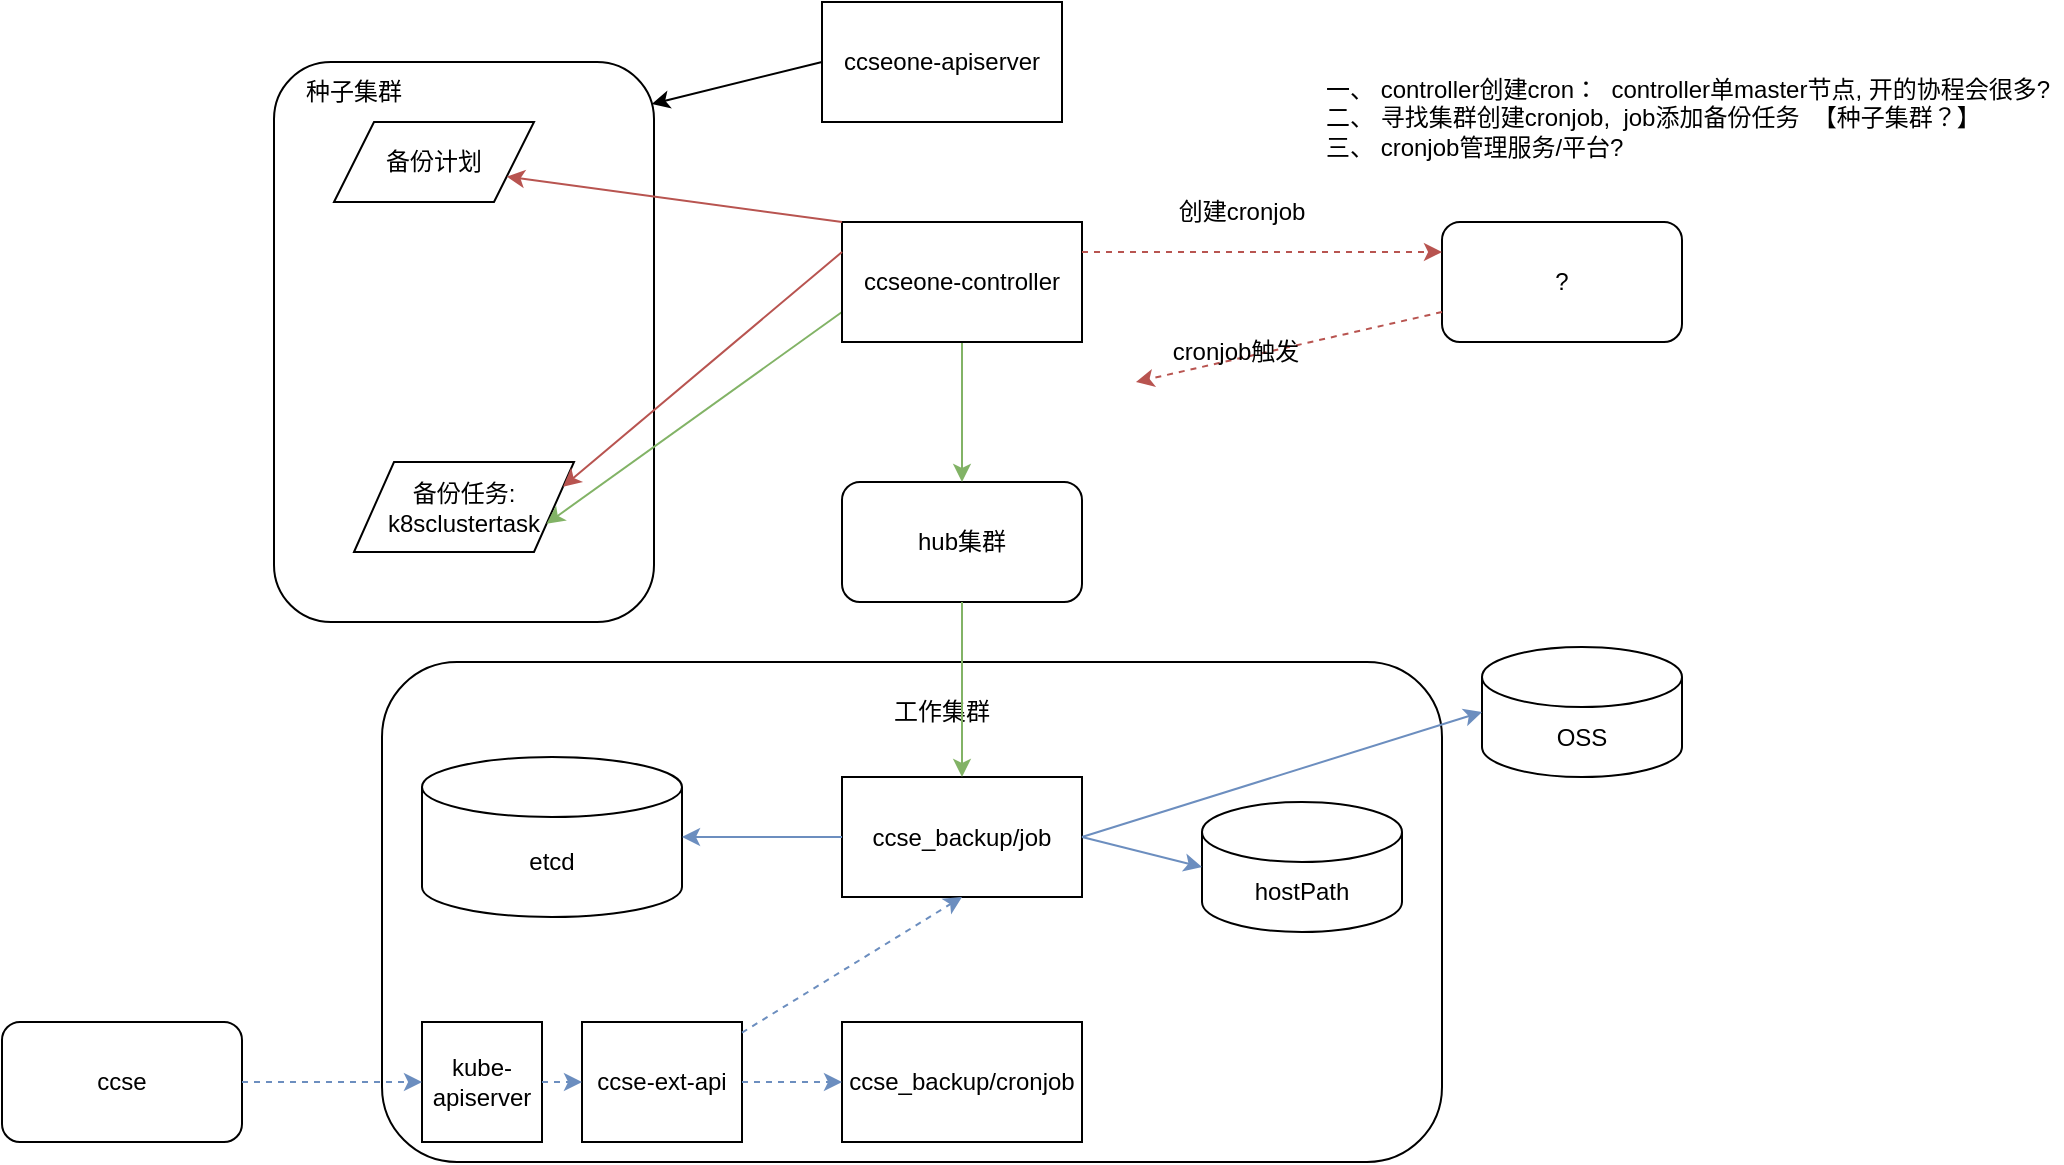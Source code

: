 <mxfile version="21.6.7" type="github" pages="2">
  <diagram name="第 1 页" id="Xc9G24RDaqmZXno-PCHf">
    <mxGraphModel dx="1481" dy="826" grid="1" gridSize="10" guides="1" tooltips="1" connect="1" arrows="1" fold="1" page="1" pageScale="1" pageWidth="827" pageHeight="1169" math="0" shadow="0">
      <root>
        <mxCell id="0" />
        <mxCell id="1" parent="0" />
        <mxCell id="TAdzys8bT-mZB0Ie5Mji-37" value="" style="rounded=1;whiteSpace=wrap;html=1;" vertex="1" parent="1">
          <mxGeometry x="450" y="470" width="530" height="250" as="geometry" />
        </mxCell>
        <mxCell id="TAdzys8bT-mZB0Ie5Mji-15" value="" style="rounded=1;whiteSpace=wrap;html=1;" vertex="1" parent="1">
          <mxGeometry x="396" y="170" width="190" height="280" as="geometry" />
        </mxCell>
        <mxCell id="TAdzys8bT-mZB0Ie5Mji-2" value="hub集群" style="rounded=1;whiteSpace=wrap;html=1;" vertex="1" parent="1">
          <mxGeometry x="680" y="380" width="120" height="60" as="geometry" />
        </mxCell>
        <mxCell id="TAdzys8bT-mZB0Ie5Mji-6" value="ccse_backup/job" style="rounded=0;whiteSpace=wrap;html=1;" vertex="1" parent="1">
          <mxGeometry x="680" y="527.5" width="120" height="60" as="geometry" />
        </mxCell>
        <mxCell id="TAdzys8bT-mZB0Ie5Mji-7" value="OSS" style="shape=cylinder3;whiteSpace=wrap;html=1;boundedLbl=1;backgroundOutline=1;size=15;" vertex="1" parent="1">
          <mxGeometry x="1000" y="462.5" width="100" height="65" as="geometry" />
        </mxCell>
        <mxCell id="TAdzys8bT-mZB0Ie5Mji-8" value="hostPath" style="shape=cylinder3;whiteSpace=wrap;html=1;boundedLbl=1;backgroundOutline=1;size=15;" vertex="1" parent="1">
          <mxGeometry x="860" y="540" width="100" height="65" as="geometry" />
        </mxCell>
        <mxCell id="TAdzys8bT-mZB0Ie5Mji-9" value="" style="endArrow=classic;html=1;rounded=0;exitX=1;exitY=0.5;exitDx=0;exitDy=0;entryX=0;entryY=0.5;entryDx=0;entryDy=0;entryPerimeter=0;fillColor=#dae8fc;strokeColor=#6c8ebf;" edge="1" parent="1" source="TAdzys8bT-mZB0Ie5Mji-6" target="TAdzys8bT-mZB0Ie5Mji-7">
          <mxGeometry width="50" height="50" relative="1" as="geometry">
            <mxPoint x="880" y="580" as="sourcePoint" />
            <mxPoint x="930" y="530" as="targetPoint" />
          </mxGeometry>
        </mxCell>
        <mxCell id="TAdzys8bT-mZB0Ie5Mji-11" value="ccseone-apiserver" style="rounded=0;whiteSpace=wrap;html=1;" vertex="1" parent="1">
          <mxGeometry x="670" y="140" width="120" height="60" as="geometry" />
        </mxCell>
        <mxCell id="TAdzys8bT-mZB0Ie5Mji-16" value="" style="endArrow=classic;html=1;rounded=0;exitX=0;exitY=0.5;exitDx=0;exitDy=0;entryX=0.994;entryY=0.075;entryDx=0;entryDy=0;entryPerimeter=0;" edge="1" parent="1" source="TAdzys8bT-mZB0Ie5Mji-11" target="TAdzys8bT-mZB0Ie5Mji-15">
          <mxGeometry width="50" height="50" relative="1" as="geometry">
            <mxPoint x="816" y="130" as="sourcePoint" />
            <mxPoint x="536" y="213" as="targetPoint" />
          </mxGeometry>
        </mxCell>
        <mxCell id="TAdzys8bT-mZB0Ie5Mji-18" value="备份计划" style="shape=parallelogram;perimeter=parallelogramPerimeter;whiteSpace=wrap;html=1;fixedSize=1;" vertex="1" parent="1">
          <mxGeometry x="426" y="200" width="100" height="40" as="geometry" />
        </mxCell>
        <mxCell id="TAdzys8bT-mZB0Ie5Mji-19" value="种子集群" style="text;html=1;strokeColor=none;fillColor=none;align=center;verticalAlign=middle;whiteSpace=wrap;rounded=0;" vertex="1" parent="1">
          <mxGeometry x="406" y="170" width="60" height="30" as="geometry" />
        </mxCell>
        <mxCell id="TAdzys8bT-mZB0Ie5Mji-24" value="备份任务:&lt;br&gt;k8sclustertask" style="shape=parallelogram;perimeter=parallelogramPerimeter;whiteSpace=wrap;html=1;fixedSize=1;" vertex="1" parent="1">
          <mxGeometry x="436" y="370" width="110" height="45" as="geometry" />
        </mxCell>
        <mxCell id="TAdzys8bT-mZB0Ie5Mji-25" value="" style="endArrow=classic;html=1;rounded=0;entryX=1;entryY=0.75;entryDx=0;entryDy=0;exitX=0;exitY=0.75;exitDx=0;exitDy=0;fillColor=#d5e8d4;strokeColor=#82b366;" edge="1" parent="1" source="TAdzys8bT-mZB0Ie5Mji-43" target="TAdzys8bT-mZB0Ie5Mji-24">
          <mxGeometry width="50" height="50" relative="1" as="geometry">
            <mxPoint x="310" y="270" as="sourcePoint" />
            <mxPoint x="450" y="220" as="targetPoint" />
          </mxGeometry>
        </mxCell>
        <mxCell id="TAdzys8bT-mZB0Ie5Mji-27" value="etcd" style="shape=cylinder3;whiteSpace=wrap;html=1;boundedLbl=1;backgroundOutline=1;size=15;" vertex="1" parent="1">
          <mxGeometry x="470" y="517.5" width="130" height="80" as="geometry" />
        </mxCell>
        <mxCell id="TAdzys8bT-mZB0Ie5Mji-28" value="kube-apiserver" style="rounded=0;whiteSpace=wrap;html=1;" vertex="1" parent="1">
          <mxGeometry x="470" y="650" width="60" height="60" as="geometry" />
        </mxCell>
        <mxCell id="TAdzys8bT-mZB0Ie5Mji-29" value="ccse-ext-api" style="rounded=0;whiteSpace=wrap;html=1;" vertex="1" parent="1">
          <mxGeometry x="550" y="650" width="80" height="60" as="geometry" />
        </mxCell>
        <mxCell id="TAdzys8bT-mZB0Ie5Mji-30" value="" style="endArrow=classic;html=1;rounded=0;entryX=0;entryY=0.5;entryDx=0;entryDy=0;dashed=1;fillColor=#dae8fc;strokeColor=#6c8ebf;" edge="1" parent="1" source="TAdzys8bT-mZB0Ie5Mji-28" target="TAdzys8bT-mZB0Ie5Mji-29">
          <mxGeometry width="50" height="50" relative="1" as="geometry">
            <mxPoint x="690" y="800" as="sourcePoint" />
            <mxPoint x="740" y="750" as="targetPoint" />
          </mxGeometry>
        </mxCell>
        <mxCell id="TAdzys8bT-mZB0Ie5Mji-31" value="" style="endArrow=classic;html=1;rounded=0;entryX=0.5;entryY=1;entryDx=0;entryDy=0;dashed=1;fillColor=#dae8fc;strokeColor=#6c8ebf;" edge="1" parent="1" source="TAdzys8bT-mZB0Ie5Mji-29" target="TAdzys8bT-mZB0Ie5Mji-6">
          <mxGeometry width="50" height="50" relative="1" as="geometry">
            <mxPoint x="870" y="720" as="sourcePoint" />
            <mxPoint x="920" y="670" as="targetPoint" />
          </mxGeometry>
        </mxCell>
        <mxCell id="TAdzys8bT-mZB0Ie5Mji-33" value="ccse" style="rounded=1;whiteSpace=wrap;html=1;" vertex="1" parent="1">
          <mxGeometry x="260" y="650" width="120" height="60" as="geometry" />
        </mxCell>
        <mxCell id="TAdzys8bT-mZB0Ie5Mji-34" value="" style="endArrow=classic;html=1;rounded=0;exitX=1;exitY=0.5;exitDx=0;exitDy=0;entryX=0;entryY=0.5;entryDx=0;entryDy=0;dashed=1;fillColor=#dae8fc;strokeColor=#6c8ebf;" edge="1" parent="1" source="TAdzys8bT-mZB0Ie5Mji-33" target="TAdzys8bT-mZB0Ie5Mji-28">
          <mxGeometry width="50" height="50" relative="1" as="geometry">
            <mxPoint x="490" y="800" as="sourcePoint" />
            <mxPoint x="540" y="750" as="targetPoint" />
          </mxGeometry>
        </mxCell>
        <mxCell id="TAdzys8bT-mZB0Ie5Mji-35" value="" style="endArrow=classic;html=1;rounded=0;exitX=1;exitY=0.5;exitDx=0;exitDy=0;entryX=0;entryY=0.5;entryDx=0;entryDy=0;entryPerimeter=0;fillColor=#dae8fc;strokeColor=#6c8ebf;" edge="1" parent="1" source="TAdzys8bT-mZB0Ie5Mji-6" target="TAdzys8bT-mZB0Ie5Mji-8">
          <mxGeometry width="50" height="50" relative="1" as="geometry">
            <mxPoint x="920" y="690" as="sourcePoint" />
            <mxPoint x="970" y="640" as="targetPoint" />
          </mxGeometry>
        </mxCell>
        <mxCell id="TAdzys8bT-mZB0Ie5Mji-36" value="" style="endArrow=classic;html=1;rounded=0;exitX=0;exitY=0.5;exitDx=0;exitDy=0;fillColor=#dae8fc;strokeColor=#6c8ebf;" edge="1" parent="1" source="TAdzys8bT-mZB0Ie5Mji-6" target="TAdzys8bT-mZB0Ie5Mji-27">
          <mxGeometry width="50" height="50" relative="1" as="geometry">
            <mxPoint x="770" y="810" as="sourcePoint" />
            <mxPoint x="820" y="760" as="targetPoint" />
          </mxGeometry>
        </mxCell>
        <mxCell id="TAdzys8bT-mZB0Ie5Mji-38" value="工作集群" style="text;html=1;strokeColor=none;fillColor=none;align=center;verticalAlign=middle;whiteSpace=wrap;rounded=0;" vertex="1" parent="1">
          <mxGeometry x="700" y="480" width="60" height="30" as="geometry" />
        </mxCell>
        <mxCell id="TAdzys8bT-mZB0Ie5Mji-41" value="" style="endArrow=classic;html=1;rounded=0;fillColor=#d5e8d4;strokeColor=#82b366;" edge="1" parent="1" source="TAdzys8bT-mZB0Ie5Mji-2" target="TAdzys8bT-mZB0Ie5Mji-6">
          <mxGeometry width="50" height="50" relative="1" as="geometry">
            <mxPoint x="670" y="420" as="sourcePoint" />
            <mxPoint x="720" y="370" as="targetPoint" />
          </mxGeometry>
        </mxCell>
        <mxCell id="TAdzys8bT-mZB0Ie5Mji-42" value="" style="endArrow=classic;html=1;rounded=0;exitX=0.5;exitY=1;exitDx=0;exitDy=0;entryX=0.5;entryY=0;entryDx=0;entryDy=0;fillColor=#d5e8d4;strokeColor=#82b366;" edge="1" parent="1" source="TAdzys8bT-mZB0Ie5Mji-43" target="TAdzys8bT-mZB0Ie5Mji-2">
          <mxGeometry width="50" height="50" relative="1" as="geometry">
            <mxPoint x="550" y="370" as="sourcePoint" />
            <mxPoint x="600" y="320" as="targetPoint" />
          </mxGeometry>
        </mxCell>
        <mxCell id="TAdzys8bT-mZB0Ie5Mji-43" value="ccseone-controller" style="rounded=0;whiteSpace=wrap;html=1;" vertex="1" parent="1">
          <mxGeometry x="680" y="250" width="120" height="60" as="geometry" />
        </mxCell>
        <mxCell id="TAdzys8bT-mZB0Ie5Mji-44" value="" style="endArrow=classic;html=1;rounded=0;entryX=1;entryY=0.75;entryDx=0;entryDy=0;exitX=0;exitY=0;exitDx=0;exitDy=0;fillColor=#f8cecc;strokeColor=#b85450;" edge="1" parent="1" source="TAdzys8bT-mZB0Ie5Mji-43" target="TAdzys8bT-mZB0Ie5Mji-18">
          <mxGeometry width="50" height="50" relative="1" as="geometry">
            <mxPoint x="540" y="300" as="sourcePoint" />
            <mxPoint x="590" y="250" as="targetPoint" />
          </mxGeometry>
        </mxCell>
        <mxCell id="TAdzys8bT-mZB0Ie5Mji-45" value="" style="endArrow=classic;html=1;rounded=0;entryX=1;entryY=0.25;entryDx=0;entryDy=0;exitX=0;exitY=0.25;exitDx=0;exitDy=0;fillColor=#f8cecc;strokeColor=#b85450;" edge="1" parent="1" source="TAdzys8bT-mZB0Ie5Mji-43" target="TAdzys8bT-mZB0Ie5Mji-24">
          <mxGeometry width="50" height="50" relative="1" as="geometry">
            <mxPoint x="680" y="210" as="sourcePoint" />
            <mxPoint x="730" y="160" as="targetPoint" />
          </mxGeometry>
        </mxCell>
        <mxCell id="TAdzys8bT-mZB0Ie5Mji-46" value="?" style="rounded=1;whiteSpace=wrap;html=1;" vertex="1" parent="1">
          <mxGeometry x="980" y="250" width="120" height="60" as="geometry" />
        </mxCell>
        <mxCell id="TAdzys8bT-mZB0Ie5Mji-47" value="" style="endArrow=classic;html=1;rounded=0;exitX=1;exitY=0.25;exitDx=0;exitDy=0;entryX=0;entryY=0.25;entryDx=0;entryDy=0;dashed=1;fillColor=#f8cecc;strokeColor=#b85450;" edge="1" parent="1" source="TAdzys8bT-mZB0Ie5Mji-43" target="TAdzys8bT-mZB0Ie5Mji-46">
          <mxGeometry width="50" height="50" relative="1" as="geometry">
            <mxPoint x="1090" y="400" as="sourcePoint" />
            <mxPoint x="1140" y="350" as="targetPoint" />
          </mxGeometry>
        </mxCell>
        <mxCell id="TAdzys8bT-mZB0Ie5Mji-48" value="" style="endArrow=classic;html=1;rounded=0;entryX=0;entryY=1;entryDx=0;entryDy=0;exitX=0;exitY=0.75;exitDx=0;exitDy=0;dashed=1;fillColor=#f8cecc;strokeColor=#b85450;" edge="1" parent="1" source="TAdzys8bT-mZB0Ie5Mji-46" target="TAdzys8bT-mZB0Ie5Mji-50">
          <mxGeometry width="50" height="50" relative="1" as="geometry">
            <mxPoint x="1070" y="430" as="sourcePoint" />
            <mxPoint x="1120" y="380" as="targetPoint" />
          </mxGeometry>
        </mxCell>
        <mxCell id="TAdzys8bT-mZB0Ie5Mji-49" value="创建cronjob" style="text;html=1;strokeColor=none;fillColor=none;align=center;verticalAlign=middle;whiteSpace=wrap;rounded=0;" vertex="1" parent="1">
          <mxGeometry x="830" y="230" width="100" height="30" as="geometry" />
        </mxCell>
        <mxCell id="TAdzys8bT-mZB0Ie5Mji-50" value="cronjob触发" style="text;html=1;strokeColor=none;fillColor=none;align=center;verticalAlign=middle;whiteSpace=wrap;rounded=0;" vertex="1" parent="1">
          <mxGeometry x="827" y="300" width="100" height="30" as="geometry" />
        </mxCell>
        <mxCell id="TAdzys8bT-mZB0Ie5Mji-51" value="一、 controller创建cron：&amp;nbsp; controller单master节点,&amp;nbsp;开的协程会很多?&lt;br&gt;二、&amp;nbsp;寻找集群创建cronjob,&amp;nbsp; job添加备份任务&amp;nbsp; 【种子集群？】&lt;br&gt;三、 cronjob管理服务/平台?" style="text;html=1;align=left;verticalAlign=top;whiteSpace=wrap;rounded=0;" vertex="1" parent="1">
          <mxGeometry x="920" y="170" width="370" height="60" as="geometry" />
        </mxCell>
        <mxCell id="TAdzys8bT-mZB0Ie5Mji-53" value="ccse_backup/cronjob" style="rounded=0;whiteSpace=wrap;html=1;" vertex="1" parent="1">
          <mxGeometry x="680" y="650" width="120" height="60" as="geometry" />
        </mxCell>
        <mxCell id="TAdzys8bT-mZB0Ie5Mji-54" value="" style="endArrow=classic;html=1;rounded=0;exitX=1;exitY=0.5;exitDx=0;exitDy=0;entryX=0;entryY=0.5;entryDx=0;entryDy=0;dashed=1;fillColor=#dae8fc;strokeColor=#6c8ebf;" edge="1" parent="1" source="TAdzys8bT-mZB0Ie5Mji-29" target="TAdzys8bT-mZB0Ie5Mji-53">
          <mxGeometry width="50" height="50" relative="1" as="geometry">
            <mxPoint x="390" y="690" as="sourcePoint" />
            <mxPoint x="480" y="690" as="targetPoint" />
          </mxGeometry>
        </mxCell>
      </root>
    </mxGraphModel>
  </diagram>
  <diagram name="第 1 页 的副本" id="dZijaMK6ApFvlrBsASXL">
    <mxGraphModel dx="1259" dy="702" grid="1" gridSize="10" guides="1" tooltips="1" connect="1" arrows="1" fold="1" page="1" pageScale="1" pageWidth="827" pageHeight="1169" math="0" shadow="0">
      <root>
        <mxCell id="MokmEjKXZrttjGDyU7k--0" />
        <mxCell id="MokmEjKXZrttjGDyU7k--1" parent="MokmEjKXZrttjGDyU7k--0" />
        <mxCell id="MokmEjKXZrttjGDyU7k--2" value="" style="rounded=1;whiteSpace=wrap;html=1;" vertex="1" parent="MokmEjKXZrttjGDyU7k--1">
          <mxGeometry x="450" y="470" width="530" height="250" as="geometry" />
        </mxCell>
        <mxCell id="MokmEjKXZrttjGDyU7k--3" value="" style="rounded=1;whiteSpace=wrap;html=1;" vertex="1" parent="MokmEjKXZrttjGDyU7k--1">
          <mxGeometry x="396" y="170" width="190" height="280" as="geometry" />
        </mxCell>
        <mxCell id="MokmEjKXZrttjGDyU7k--4" value="hub集群" style="rounded=1;whiteSpace=wrap;html=1;" vertex="1" parent="MokmEjKXZrttjGDyU7k--1">
          <mxGeometry x="680" y="380" width="120" height="60" as="geometry" />
        </mxCell>
        <mxCell id="MokmEjKXZrttjGDyU7k--5" value="ccse_backup/cronjob" style="rounded=0;whiteSpace=wrap;html=1;" vertex="1" parent="MokmEjKXZrttjGDyU7k--1">
          <mxGeometry x="680" y="527.5" width="120" height="60" as="geometry" />
        </mxCell>
        <mxCell id="MokmEjKXZrttjGDyU7k--6" value="OSS" style="shape=cylinder3;whiteSpace=wrap;html=1;boundedLbl=1;backgroundOutline=1;size=15;" vertex="1" parent="MokmEjKXZrttjGDyU7k--1">
          <mxGeometry x="1000" y="462.5" width="100" height="65" as="geometry" />
        </mxCell>
        <mxCell id="MokmEjKXZrttjGDyU7k--7" value="hostPath" style="shape=cylinder3;whiteSpace=wrap;html=1;boundedLbl=1;backgroundOutline=1;size=15;" vertex="1" parent="MokmEjKXZrttjGDyU7k--1">
          <mxGeometry x="860" y="540" width="100" height="65" as="geometry" />
        </mxCell>
        <mxCell id="MokmEjKXZrttjGDyU7k--8" value="" style="endArrow=classic;html=1;rounded=0;exitX=1;exitY=0.5;exitDx=0;exitDy=0;entryX=0;entryY=0.5;entryDx=0;entryDy=0;entryPerimeter=0;fillColor=#dae8fc;strokeColor=#6c8ebf;" edge="1" parent="MokmEjKXZrttjGDyU7k--1" source="MokmEjKXZrttjGDyU7k--5" target="MokmEjKXZrttjGDyU7k--6">
          <mxGeometry width="50" height="50" relative="1" as="geometry">
            <mxPoint x="880" y="580" as="sourcePoint" />
            <mxPoint x="930" y="530" as="targetPoint" />
          </mxGeometry>
        </mxCell>
        <mxCell id="MokmEjKXZrttjGDyU7k--9" value="ccseone-apiserver" style="rounded=0;whiteSpace=wrap;html=1;" vertex="1" parent="MokmEjKXZrttjGDyU7k--1">
          <mxGeometry x="670" y="140" width="120" height="60" as="geometry" />
        </mxCell>
        <mxCell id="MokmEjKXZrttjGDyU7k--10" value="" style="endArrow=classic;html=1;rounded=0;exitX=0;exitY=0.5;exitDx=0;exitDy=0;entryX=0.994;entryY=0.075;entryDx=0;entryDy=0;entryPerimeter=0;" edge="1" parent="MokmEjKXZrttjGDyU7k--1" source="MokmEjKXZrttjGDyU7k--9" target="MokmEjKXZrttjGDyU7k--3">
          <mxGeometry width="50" height="50" relative="1" as="geometry">
            <mxPoint x="816" y="130" as="sourcePoint" />
            <mxPoint x="536" y="213" as="targetPoint" />
          </mxGeometry>
        </mxCell>
        <mxCell id="MokmEjKXZrttjGDyU7k--11" value="备份计划" style="shape=parallelogram;perimeter=parallelogramPerimeter;whiteSpace=wrap;html=1;fixedSize=1;" vertex="1" parent="MokmEjKXZrttjGDyU7k--1">
          <mxGeometry x="426" y="200" width="100" height="40" as="geometry" />
        </mxCell>
        <mxCell id="MokmEjKXZrttjGDyU7k--12" value="种子集群" style="text;html=1;strokeColor=none;fillColor=none;align=center;verticalAlign=middle;whiteSpace=wrap;rounded=0;" vertex="1" parent="MokmEjKXZrttjGDyU7k--1">
          <mxGeometry x="406" y="170" width="60" height="30" as="geometry" />
        </mxCell>
        <mxCell id="MokmEjKXZrttjGDyU7k--15" value="etcd" style="shape=cylinder3;whiteSpace=wrap;html=1;boundedLbl=1;backgroundOutline=1;size=15;" vertex="1" parent="MokmEjKXZrttjGDyU7k--1">
          <mxGeometry x="470" y="517.5" width="130" height="80" as="geometry" />
        </mxCell>
        <mxCell id="MokmEjKXZrttjGDyU7k--16" value="kube-apiserver" style="rounded=0;whiteSpace=wrap;html=1;" vertex="1" parent="MokmEjKXZrttjGDyU7k--1">
          <mxGeometry x="470" y="650" width="60" height="60" as="geometry" />
        </mxCell>
        <mxCell id="MokmEjKXZrttjGDyU7k--17" value="ccse-ext-api" style="rounded=0;whiteSpace=wrap;html=1;" vertex="1" parent="MokmEjKXZrttjGDyU7k--1">
          <mxGeometry x="550" y="650" width="80" height="60" as="geometry" />
        </mxCell>
        <mxCell id="MokmEjKXZrttjGDyU7k--18" value="" style="endArrow=classic;html=1;rounded=0;entryX=0;entryY=0.5;entryDx=0;entryDy=0;dashed=1;fillColor=#dae8fc;strokeColor=#6c8ebf;" edge="1" parent="MokmEjKXZrttjGDyU7k--1" source="MokmEjKXZrttjGDyU7k--16" target="MokmEjKXZrttjGDyU7k--17">
          <mxGeometry width="50" height="50" relative="1" as="geometry">
            <mxPoint x="690" y="800" as="sourcePoint" />
            <mxPoint x="740" y="750" as="targetPoint" />
          </mxGeometry>
        </mxCell>
        <mxCell id="MokmEjKXZrttjGDyU7k--19" value="" style="endArrow=classic;html=1;rounded=0;entryX=0.5;entryY=1;entryDx=0;entryDy=0;dashed=1;fillColor=#dae8fc;strokeColor=#6c8ebf;" edge="1" parent="MokmEjKXZrttjGDyU7k--1" source="MokmEjKXZrttjGDyU7k--17" target="MokmEjKXZrttjGDyU7k--5">
          <mxGeometry width="50" height="50" relative="1" as="geometry">
            <mxPoint x="870" y="720" as="sourcePoint" />
            <mxPoint x="920" y="670" as="targetPoint" />
          </mxGeometry>
        </mxCell>
        <mxCell id="MokmEjKXZrttjGDyU7k--20" value="ccse" style="rounded=1;whiteSpace=wrap;html=1;" vertex="1" parent="MokmEjKXZrttjGDyU7k--1">
          <mxGeometry x="260" y="650" width="120" height="60" as="geometry" />
        </mxCell>
        <mxCell id="MokmEjKXZrttjGDyU7k--21" value="" style="endArrow=classic;html=1;rounded=0;exitX=1;exitY=0.5;exitDx=0;exitDy=0;entryX=0;entryY=0.5;entryDx=0;entryDy=0;dashed=1;fillColor=#dae8fc;strokeColor=#6c8ebf;" edge="1" parent="MokmEjKXZrttjGDyU7k--1" source="MokmEjKXZrttjGDyU7k--20" target="MokmEjKXZrttjGDyU7k--16">
          <mxGeometry width="50" height="50" relative="1" as="geometry">
            <mxPoint x="490" y="800" as="sourcePoint" />
            <mxPoint x="540" y="750" as="targetPoint" />
          </mxGeometry>
        </mxCell>
        <mxCell id="MokmEjKXZrttjGDyU7k--22" value="" style="endArrow=classic;html=1;rounded=0;exitX=1;exitY=0.5;exitDx=0;exitDy=0;entryX=0;entryY=0.5;entryDx=0;entryDy=0;entryPerimeter=0;fillColor=#dae8fc;strokeColor=#6c8ebf;" edge="1" parent="MokmEjKXZrttjGDyU7k--1" source="MokmEjKXZrttjGDyU7k--5" target="MokmEjKXZrttjGDyU7k--7">
          <mxGeometry width="50" height="50" relative="1" as="geometry">
            <mxPoint x="920" y="690" as="sourcePoint" />
            <mxPoint x="970" y="640" as="targetPoint" />
          </mxGeometry>
        </mxCell>
        <mxCell id="MokmEjKXZrttjGDyU7k--23" value="" style="endArrow=classic;html=1;rounded=0;exitX=0;exitY=0.5;exitDx=0;exitDy=0;fillColor=#dae8fc;strokeColor=#6c8ebf;" edge="1" parent="MokmEjKXZrttjGDyU7k--1" source="MokmEjKXZrttjGDyU7k--5" target="MokmEjKXZrttjGDyU7k--15">
          <mxGeometry width="50" height="50" relative="1" as="geometry">
            <mxPoint x="770" y="810" as="sourcePoint" />
            <mxPoint x="820" y="760" as="targetPoint" />
          </mxGeometry>
        </mxCell>
        <mxCell id="MokmEjKXZrttjGDyU7k--24" value="工作集群" style="text;html=1;strokeColor=none;fillColor=none;align=center;verticalAlign=middle;whiteSpace=wrap;rounded=0;" vertex="1" parent="MokmEjKXZrttjGDyU7k--1">
          <mxGeometry x="700" y="480" width="60" height="30" as="geometry" />
        </mxCell>
        <mxCell id="MokmEjKXZrttjGDyU7k--25" value="" style="endArrow=classic;html=1;rounded=0;" edge="1" parent="MokmEjKXZrttjGDyU7k--1" source="MokmEjKXZrttjGDyU7k--4" target="MokmEjKXZrttjGDyU7k--5">
          <mxGeometry width="50" height="50" relative="1" as="geometry">
            <mxPoint x="670" y="420" as="sourcePoint" />
            <mxPoint x="720" y="370" as="targetPoint" />
          </mxGeometry>
        </mxCell>
        <mxCell id="MokmEjKXZrttjGDyU7k--26" value="" style="endArrow=classic;html=1;rounded=0;exitX=0.5;exitY=1;exitDx=0;exitDy=0;entryX=0.5;entryY=0;entryDx=0;entryDy=0;" edge="1" parent="MokmEjKXZrttjGDyU7k--1" source="MokmEjKXZrttjGDyU7k--27" target="MokmEjKXZrttjGDyU7k--4">
          <mxGeometry width="50" height="50" relative="1" as="geometry">
            <mxPoint x="550" y="370" as="sourcePoint" />
            <mxPoint x="600" y="320" as="targetPoint" />
          </mxGeometry>
        </mxCell>
        <mxCell id="MokmEjKXZrttjGDyU7k--27" value="ccseone-controller" style="rounded=0;whiteSpace=wrap;html=1;" vertex="1" parent="MokmEjKXZrttjGDyU7k--1">
          <mxGeometry x="680" y="250" width="120" height="60" as="geometry" />
        </mxCell>
        <mxCell id="MokmEjKXZrttjGDyU7k--28" value="" style="endArrow=classic;html=1;rounded=0;entryX=1;entryY=0.75;entryDx=0;entryDy=0;exitX=0;exitY=0;exitDx=0;exitDy=0;" edge="1" parent="MokmEjKXZrttjGDyU7k--1" source="MokmEjKXZrttjGDyU7k--27" target="MokmEjKXZrttjGDyU7k--11">
          <mxGeometry width="50" height="50" relative="1" as="geometry">
            <mxPoint x="540" y="300" as="sourcePoint" />
            <mxPoint x="590" y="250" as="targetPoint" />
          </mxGeometry>
        </mxCell>
        <mxCell id="-pwqoc_ponCHKeUybTC4-0" value="" style="endArrow=classic;html=1;rounded=0;exitX=1;exitY=0;exitDx=0;exitDy=0;entryX=1;entryY=0.5;entryDx=0;entryDy=0;fillColor=#f8cecc;strokeColor=#b85450;" edge="1" parent="MokmEjKXZrttjGDyU7k--1" source="MokmEjKXZrttjGDyU7k--5" target="MokmEjKXZrttjGDyU7k--9">
          <mxGeometry width="50" height="50" relative="1" as="geometry">
            <mxPoint x="910" y="430" as="sourcePoint" />
            <mxPoint x="960" y="380" as="targetPoint" />
            <Array as="points">
              <mxPoint x="930" y="330" />
            </Array>
          </mxGeometry>
        </mxCell>
      </root>
    </mxGraphModel>
  </diagram>
</mxfile>
